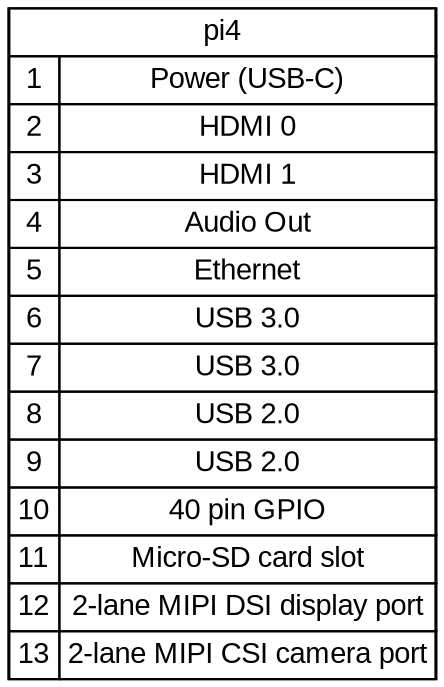 graph {
// Graph generated by WireViz 0.3.2
// https://github.com/formatc1702/WireViz
	graph [bgcolor="#FFFFFF" fontname=arial nodesep=0.33 rankdir=LR ranksep=2]
	node [fillcolor="#FFFFFF" fontname=arial height=0 margin=0 shape=none style=filled width=0]
	edge [fontname=arial style=bold]
	pi4 [label=<
<table border="0" cellspacing="0" cellpadding="0">
 <tr><td>
  <table border="0" cellspacing="0" cellpadding="3" cellborder="1"><tr>
   <td balign="left">pi4</td>
  </tr></table>
 </td></tr>
 <tr><td>
  <table border="0" cellspacing="0" cellpadding="3" cellborder="1">
   <tr>
    <td port="p1l">1</td>
    <td>Power (USB-C)</td>
   </tr>
   <tr>
    <td port="p2l">2</td>
    <td>HDMI 0</td>
   </tr>
   <tr>
    <td port="p3l">3</td>
    <td>HDMI 1</td>
   </tr>
   <tr>
    <td port="p4l">4</td>
    <td>Audio Out</td>
   </tr>
   <tr>
    <td port="p5l">5</td>
    <td>Ethernet</td>
   </tr>
   <tr>
    <td port="p6l">6</td>
    <td>USB 3.0</td>
   </tr>
   <tr>
    <td port="p7l">7</td>
    <td>USB 3.0</td>
   </tr>
   <tr>
    <td port="p8l">8</td>
    <td>USB 2.0</td>
   </tr>
   <tr>
    <td port="p9l">9</td>
    <td>USB 2.0</td>
   </tr>
   <tr>
    <td port="p10l">10</td>
    <td>40 pin GPIO</td>
   </tr>
   <tr>
    <td port="p11l">11</td>
    <td>Micro-SD card slot</td>
   </tr>
   <tr>
    <td port="p12l">12</td>
    <td>2-lane MIPI DSI display port</td>
   </tr>
   <tr>
    <td port="p13l">13</td>
    <td>2-lane MIPI CSI camera port</td>
   </tr>
  </table>
 </td></tr>
</table>
> fillcolor="#FFFFFF" shape=box style=filled]
}
